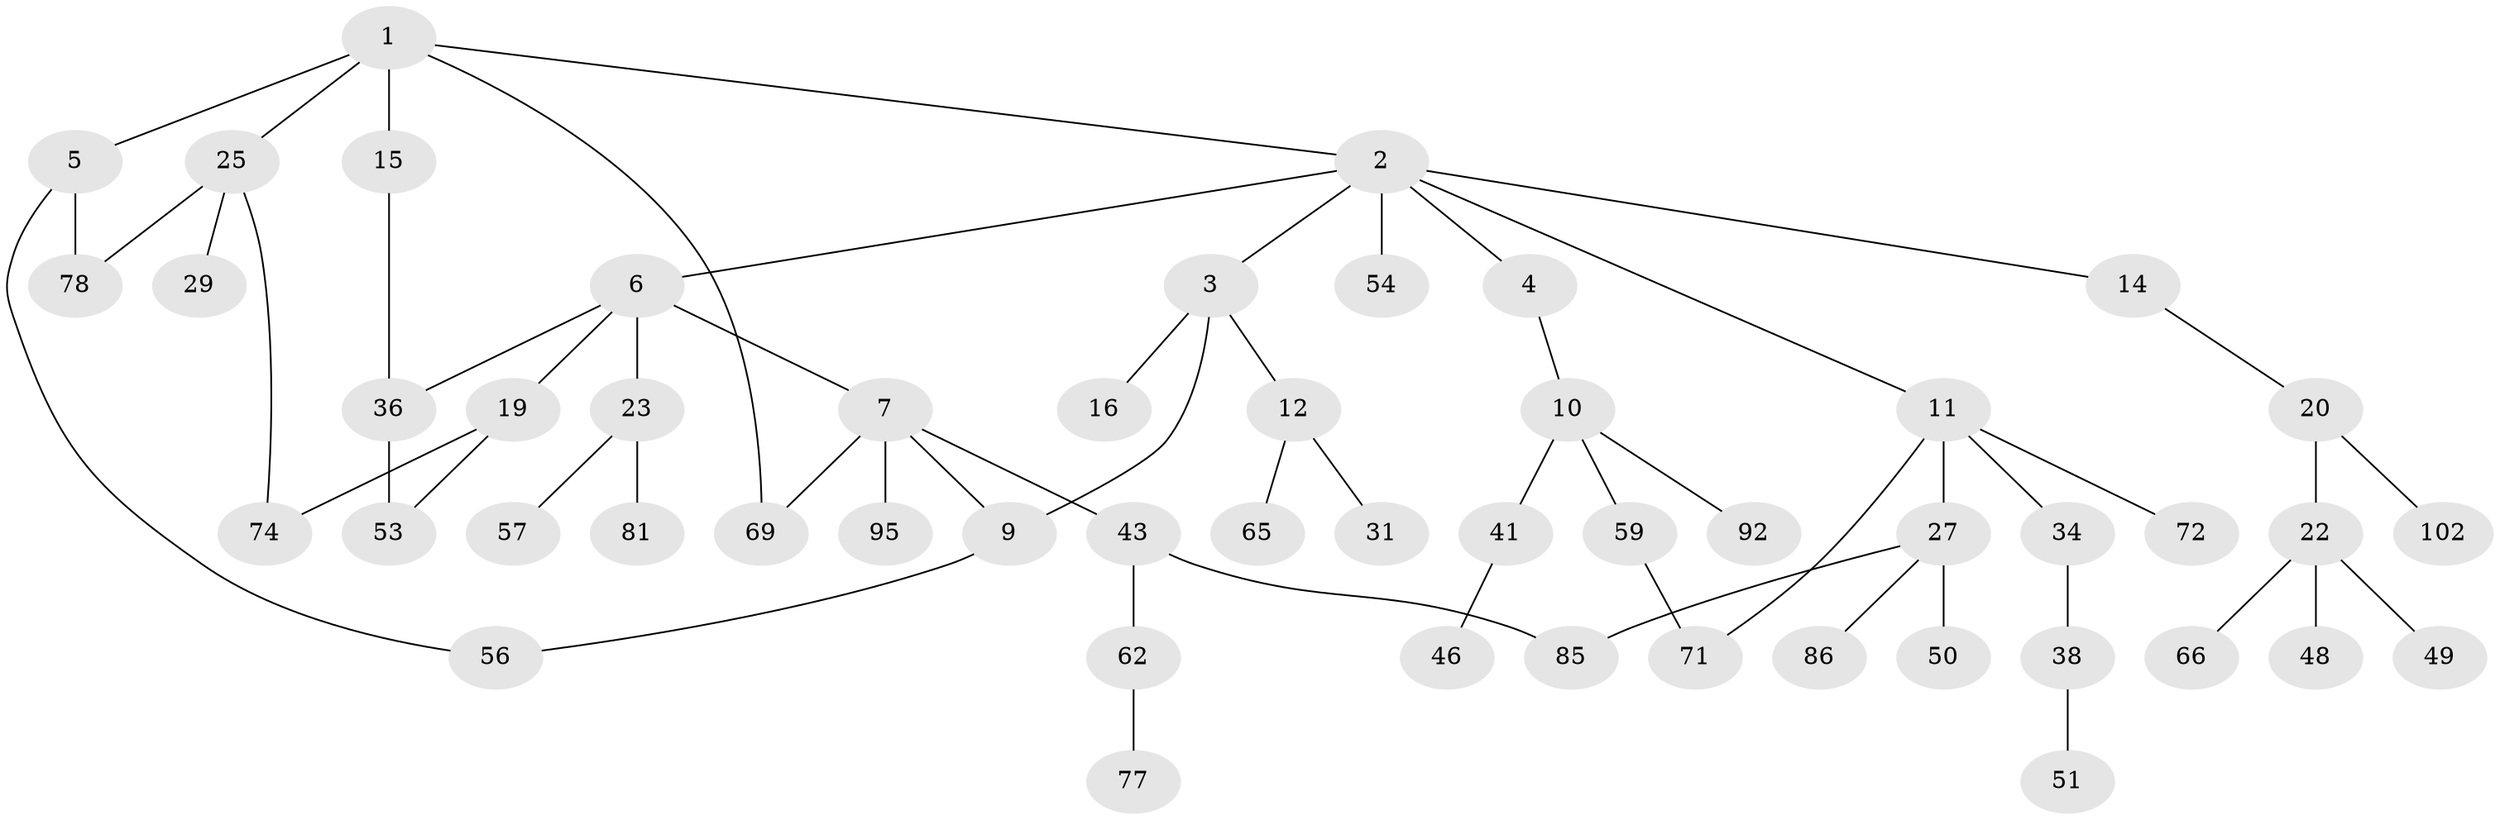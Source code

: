 // original degree distribution, {5: 0.028846153846153848, 7: 0.019230769230769232, 3: 0.1346153846153846, 4: 0.08653846153846154, 2: 0.3942307692307692, 1: 0.33653846153846156}
// Generated by graph-tools (version 1.1) at 2025/13/03/09/25 04:13:29]
// undirected, 52 vertices, 60 edges
graph export_dot {
graph [start="1"]
  node [color=gray90,style=filled];
  1;
  2;
  3 [super="+8+67"];
  4 [super="+64"];
  5 [super="+13+45"];
  6 [super="+33"];
  7 [super="+42+40+26"];
  9 [super="+89"];
  10;
  11 [super="+18+17+83"];
  12 [super="+47"];
  14;
  15;
  16 [super="+84+76"];
  19 [super="+35+68"];
  20 [super="+32"];
  22 [super="+24"];
  23 [super="+82+70"];
  25 [super="+39"];
  27 [super="+28"];
  29 [super="+96"];
  31 [super="+97"];
  34 [super="+94"];
  36 [super="+55"];
  38;
  41;
  43 [super="+44+60"];
  46;
  48 [super="+93"];
  49 [super="+99"];
  50;
  51;
  53 [super="+100"];
  54;
  56 [super="+90"];
  57;
  59;
  62 [super="+75"];
  65 [super="+103"];
  66;
  69;
  71 [super="+101"];
  72;
  74;
  77;
  78 [super="+79"];
  81;
  85;
  86 [super="+87"];
  92;
  95;
  102;
  1 -- 2;
  1 -- 5;
  1 -- 15;
  1 -- 25;
  1 -- 69;
  2 -- 3;
  2 -- 4;
  2 -- 6;
  2 -- 11;
  2 -- 14;
  2 -- 54;
  3 -- 16;
  3 -- 9;
  3 -- 12;
  4 -- 10;
  5 -- 78;
  5 -- 56;
  6 -- 7;
  6 -- 19;
  6 -- 23;
  6 -- 36;
  7 -- 95;
  7 -- 9;
  7 -- 43;
  7 -- 69;
  9 -- 56;
  10 -- 41;
  10 -- 59;
  10 -- 92;
  11 -- 27;
  11 -- 34;
  11 -- 71;
  11 -- 72;
  12 -- 31;
  12 -- 65;
  14 -- 20;
  15 -- 36;
  19 -- 53;
  19 -- 74;
  20 -- 22;
  20 -- 102;
  22 -- 48;
  22 -- 49;
  22 -- 66;
  23 -- 57;
  23 -- 81;
  25 -- 29;
  25 -- 74;
  25 -- 78;
  27 -- 50;
  27 -- 85;
  27 -- 86;
  34 -- 38;
  36 -- 53;
  38 -- 51;
  41 -- 46;
  43 -- 85;
  43 -- 62;
  59 -- 71;
  62 -- 77;
}
